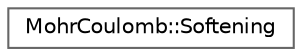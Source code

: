 digraph "Graphical Class Hierarchy"
{
 // LATEX_PDF_SIZE
  bgcolor="transparent";
  edge [fontname=Helvetica,fontsize=10,labelfontname=Helvetica,labelfontsize=10];
  node [fontname=Helvetica,fontsize=10,shape=box,height=0.2,width=0.4];
  rankdir="LR";
  Node0 [id="Node000000",label="MohrCoulomb::Softening",height=0.2,width=0.4,color="grey40", fillcolor="white", style="filled",URL="$classMohrCoulomb_1_1Softening.html",tooltip=" "];
}
